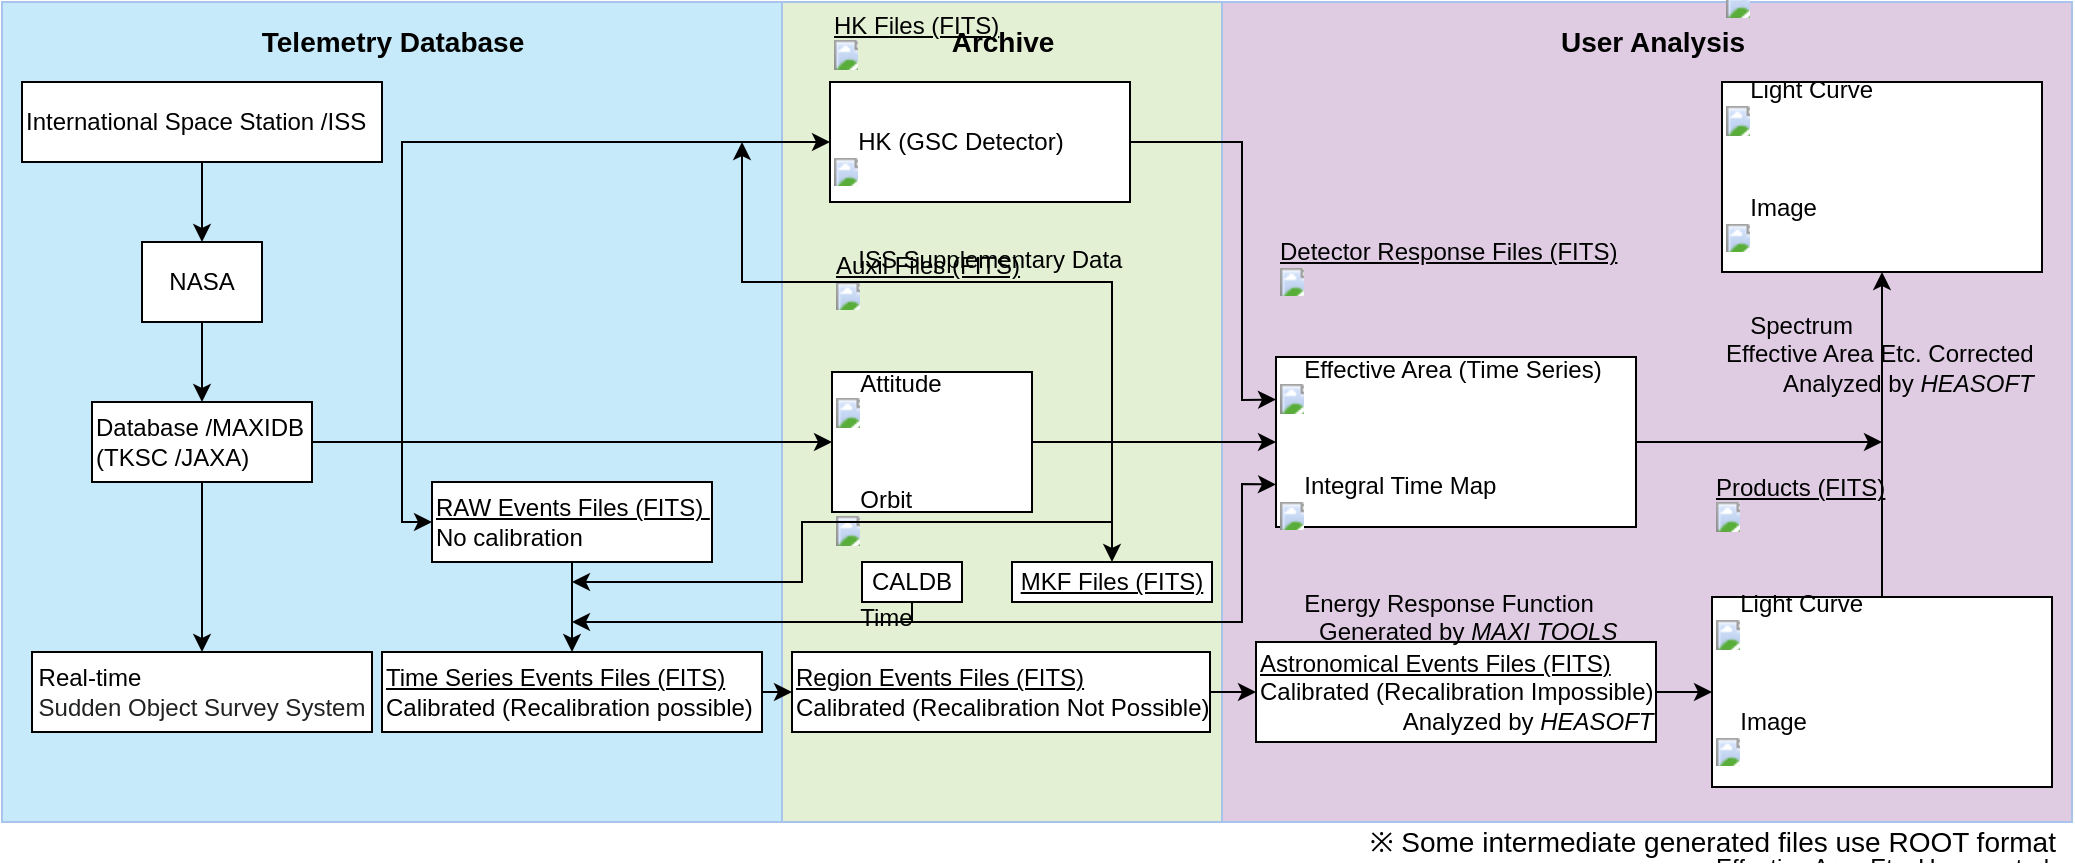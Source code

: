 <mxfile version="13.9.9" type="device"><diagram id="4OwPNaQitPpO1hB7G2kn" name="第 1 页"><mxGraphModel dx="1086" dy="806" grid="1" gridSize="10" guides="1" tooltips="1" connect="1" arrows="1" fold="1" page="1" pageScale="1" pageWidth="827" pageHeight="1169" background="none" math="0" shadow="0"><root><mxCell id="0"/><mxCell id="1" parent="0"/><mxCell id="oGuV45Gs1MMtiBeMhlBf-53" value="" style="rounded=0;whiteSpace=wrap;html=1;strokeColor=#A9C4EB;fillColor=#dfcce3;" parent="1" vertex="1"><mxGeometry x="610" y="40" width="425" height="410" as="geometry"/></mxCell><mxCell id="oGuV45Gs1MMtiBeMhlBf-52" value="" style="rounded=0;whiteSpace=wrap;html=1;fillColor=#e4f0d4;strokeColor=#A9C4EB;" parent="1" vertex="1"><mxGeometry x="390" y="40" width="220" height="410" as="geometry"/></mxCell><mxCell id="oGuV45Gs1MMtiBeMhlBf-49" value="" style="rounded=0;whiteSpace=wrap;html=1;fillColor=#c6eafa;strokeColor=#A9C4EB;" parent="1" vertex="1"><mxGeometry y="40" width="390" height="410" as="geometry"/></mxCell><mxCell id="oGuV45Gs1MMtiBeMhlBf-21" style="edgeStyle=orthogonalEdgeStyle;rounded=0;orthogonalLoop=1;jettySize=auto;html=1;entryX=0.5;entryY=0;entryDx=0;entryDy=0;" parent="1" source="oGuV45Gs1MMtiBeMhlBf-4" target="oGuV45Gs1MMtiBeMhlBf-5" edge="1"><mxGeometry relative="1" as="geometry"/></mxCell><mxCell id="oGuV45Gs1MMtiBeMhlBf-4" value="International Space Station /ISS" style="rounded=0;whiteSpace=wrap;html=1;align=left;" parent="1" vertex="1"><mxGeometry x="10" y="80" width="180" height="40" as="geometry"/></mxCell><mxCell id="oGuV45Gs1MMtiBeMhlBf-24" value="" style="edgeStyle=orthogonalEdgeStyle;rounded=0;orthogonalLoop=1;jettySize=auto;html=1;" parent="1" source="oGuV45Gs1MMtiBeMhlBf-5" target="oGuV45Gs1MMtiBeMhlBf-6" edge="1"><mxGeometry relative="1" as="geometry"/></mxCell><mxCell id="oGuV45Gs1MMtiBeMhlBf-5" value="NASA" style="rounded=0;whiteSpace=wrap;html=1;align=center;" parent="1" vertex="1"><mxGeometry x="70" y="160" width="60" height="40" as="geometry"/></mxCell><mxCell id="oGuV45Gs1MMtiBeMhlBf-23" style="edgeStyle=orthogonalEdgeStyle;rounded=0;orthogonalLoop=1;jettySize=auto;html=1;entryX=0.5;entryY=0;entryDx=0;entryDy=0;" parent="1" source="oGuV45Gs1MMtiBeMhlBf-6" target="oGuV45Gs1MMtiBeMhlBf-7" edge="1"><mxGeometry relative="1" as="geometry"/></mxCell><mxCell id="oGuV45Gs1MMtiBeMhlBf-25" style="rounded=0;orthogonalLoop=1;jettySize=auto;html=1;entryX=0;entryY=0.5;entryDx=0;entryDy=0;" parent="1" source="oGuV45Gs1MMtiBeMhlBf-6" target="oGuV45Gs1MMtiBeMhlBf-12" edge="1"><mxGeometry relative="1" as="geometry"/></mxCell><mxCell id="oGuV45Gs1MMtiBeMhlBf-6" value="Database /MAXIDB&lt;br&gt;(TKSC /JAXA)" style="rounded=0;whiteSpace=wrap;html=1;align=left;" parent="1" vertex="1"><mxGeometry x="45" y="240" width="110" height="40" as="geometry"/></mxCell><mxCell id="oGuV45Gs1MMtiBeMhlBf-7" value="&lt;div style=&quot;text-align: left&quot;&gt;&lt;span&gt;Real-time&amp;nbsp;&lt;/span&gt;&lt;/div&gt;&lt;font style=&quot;font-size: 12px&quot;&gt;&lt;div style=&quot;text-align: left&quot;&gt;&lt;span style=&quot;background-color: rgb(255 , 255 , 255) ; color: rgb(32 , 33 , 34)&quot;&gt;Sudden Object Survey System&lt;/span&gt;&lt;/div&gt;&lt;/font&gt;" style="rounded=0;whiteSpace=wrap;html=1;" parent="1" vertex="1"><mxGeometry x="15" y="365" width="170" height="40" as="geometry"/></mxCell><mxCell id="oGuV45Gs1MMtiBeMhlBf-51" style="edgeStyle=none;rounded=0;orthogonalLoop=1;jettySize=auto;html=1;entryX=0.5;entryY=0;entryDx=0;entryDy=0;exitX=0.5;exitY=1;exitDx=0;exitDy=0;" parent="1" source="oGuV45Gs1MMtiBeMhlBf-9" target="oGuV45Gs1MMtiBeMhlBf-10" edge="1"><mxGeometry relative="1" as="geometry"/></mxCell><mxCell id="oGuV45Gs1MMtiBeMhlBf-9" value="&lt;u&gt;RAW Events Files (FITS)&amp;nbsp;&lt;/u&gt;&lt;br&gt;No calibration" style="rounded=0;whiteSpace=wrap;html=1;align=left;" parent="1" vertex="1"><mxGeometry x="215" y="280" width="140" height="40" as="geometry"/></mxCell><mxCell id="oGuV45Gs1MMtiBeMhlBf-39" value="" style="edgeStyle=none;rounded=0;orthogonalLoop=1;jettySize=auto;html=1;" parent="1" source="oGuV45Gs1MMtiBeMhlBf-10" target="oGuV45Gs1MMtiBeMhlBf-15" edge="1"><mxGeometry relative="1" as="geometry"/></mxCell><mxCell id="oGuV45Gs1MMtiBeMhlBf-10" value="&lt;u&gt;Time Series Events Files (FITS)&lt;/u&gt;&lt;br&gt;Calibrated (Recalibration possible)" style="rounded=0;whiteSpace=wrap;html=1;align=left;" parent="1" vertex="1"><mxGeometry x="190" y="365" width="190" height="40" as="geometry"/></mxCell><mxCell id="oGuV45Gs1MMtiBeMhlBf-44" style="edgeStyle=none;rounded=0;orthogonalLoop=1;jettySize=auto;html=1;entryX=0;entryY=0.25;entryDx=0;entryDy=0;exitX=1;exitY=0.5;exitDx=0;exitDy=0;" parent="1" source="oGuV45Gs1MMtiBeMhlBf-11" target="oGuV45Gs1MMtiBeMhlBf-18" edge="1"><mxGeometry relative="1" as="geometry"><Array as="points"><mxPoint x="620" y="110"/><mxPoint x="620" y="239"/></Array></mxGeometry></mxCell><mxCell id="oGuV45Gs1MMtiBeMhlBf-11" value="&lt;u&gt;HK Files (FITS)&lt;/u&gt;&lt;br&gt;&lt;img src=&quot;https://en.wikipedia.org/api/rest_v1/media/math/render/svg/455831d58fa08f311b934d324adcff89a868b4e4&quot; class=&quot;mwe-math-fallback-image-inline&quot; alt=&quot;{\displaystyle \square }&quot; style=&quot;border: 0px ; vertical-align: -0.338ex ; display: inline-block ; font-family: sans-serif ; font-size: 12.7px ; background-color: rgb(255 , 255 , 255) ; width: 1.808ex ; height: 2.176ex&quot;&gt;HK (GSC Detector)&lt;br&gt;&lt;img src=&quot;https://en.wikipedia.org/api/rest_v1/media/math/render/svg/455831d58fa08f311b934d324adcff89a868b4e4&quot; class=&quot;mwe-math-fallback-image-inline&quot; alt=&quot;{\displaystyle \square }&quot; style=&quot;border: 0px ; vertical-align: -0.338ex ; display: inline-block ; font-family: sans-serif ; font-size: 12.7px ; background-color: rgb(255 , 255 , 255) ; width: 1.808ex ; height: 2.176ex&quot;&gt;ISS&amp;nbsp;Supplementary Data" style="rounded=0;whiteSpace=wrap;html=1;align=left;" parent="1" vertex="1"><mxGeometry x="414" y="80" width="150" height="60" as="geometry"/></mxCell><mxCell id="oGuV45Gs1MMtiBeMhlBf-32" style="edgeStyle=none;rounded=0;orthogonalLoop=1;jettySize=auto;html=1;entryX=0;entryY=0.5;entryDx=0;entryDy=0;" parent="1" source="oGuV45Gs1MMtiBeMhlBf-12" target="oGuV45Gs1MMtiBeMhlBf-18" edge="1"><mxGeometry relative="1" as="geometry"/></mxCell><mxCell id="oGuV45Gs1MMtiBeMhlBf-12" value="&lt;u&gt;Auxil Files (FITS)&lt;/u&gt;&lt;br&gt;&lt;img src=&quot;https://en.wikipedia.org/api/rest_v1/media/math/render/svg/455831d58fa08f311b934d324adcff89a868b4e4&quot; class=&quot;mwe-math-fallback-image-inline&quot; alt=&quot;{\displaystyle \square }&quot; style=&quot;border: 0px ; vertical-align: -0.338ex ; display: inline-block ; font-family: sans-serif ; font-size: 12.7px ; background-color: rgb(255 , 255 , 255) ; width: 1.808ex ; height: 2.176ex&quot;&gt;Attitude&lt;br&gt;&lt;img src=&quot;https://en.wikipedia.org/api/rest_v1/media/math/render/svg/455831d58fa08f311b934d324adcff89a868b4e4&quot; class=&quot;mwe-math-fallback-image-inline&quot; alt=&quot;{\displaystyle \square }&quot; style=&quot;border: 0px ; vertical-align: -0.338ex ; display: inline-block ; font-family: sans-serif ; font-size: 12.7px ; background-color: rgb(255 , 255 , 255) ; width: 1.808ex ; height: 2.176ex&quot;&gt;Orbit&lt;br&gt;&lt;img src=&quot;https://en.wikipedia.org/api/rest_v1/media/math/render/svg/455831d58fa08f311b934d324adcff89a868b4e4&quot; class=&quot;mwe-math-fallback-image-inline&quot; alt=&quot;{\displaystyle \square }&quot; style=&quot;border: 0px ; vertical-align: -0.338ex ; display: inline-block ; font-family: sans-serif ; font-size: 12.7px ; background-color: rgb(255 , 255 , 255) ; width: 1.808ex ; height: 2.176ex&quot;&gt;Time" style="rounded=0;whiteSpace=wrap;html=1;align=left;" parent="1" vertex="1"><mxGeometry x="415" y="225" width="100" height="70" as="geometry"/></mxCell><mxCell id="oGuV45Gs1MMtiBeMhlBf-13" value="CALDB" style="rounded=0;whiteSpace=wrap;html=1;" parent="1" vertex="1"><mxGeometry x="430" y="320" width="50" height="20" as="geometry"/></mxCell><mxCell id="oGuV45Gs1MMtiBeMhlBf-14" value="&lt;u&gt;MKF Files (FITS)&lt;/u&gt;" style="rounded=0;whiteSpace=wrap;html=1;" parent="1" vertex="1"><mxGeometry x="505" y="320" width="100" height="20" as="geometry"/></mxCell><mxCell id="oGuV45Gs1MMtiBeMhlBf-40" value="" style="edgeStyle=none;rounded=0;orthogonalLoop=1;jettySize=auto;html=1;" parent="1" source="oGuV45Gs1MMtiBeMhlBf-15" target="oGuV45Gs1MMtiBeMhlBf-16" edge="1"><mxGeometry relative="1" as="geometry"/></mxCell><mxCell id="oGuV45Gs1MMtiBeMhlBf-15" value="&lt;u&gt;Region Events Files (FITS)&lt;/u&gt;&lt;br&gt;Calibrated (Recalibration Not Possible)" style="rounded=0;whiteSpace=wrap;html=1;align=left;" parent="1" vertex="1"><mxGeometry x="395" y="365" width="209" height="40" as="geometry"/></mxCell><mxCell id="oGuV45Gs1MMtiBeMhlBf-41" value="" style="edgeStyle=none;rounded=0;orthogonalLoop=1;jettySize=auto;html=1;" parent="1" source="oGuV45Gs1MMtiBeMhlBf-16" target="oGuV45Gs1MMtiBeMhlBf-19" edge="1"><mxGeometry relative="1" as="geometry"/></mxCell><mxCell id="oGuV45Gs1MMtiBeMhlBf-16" value="&lt;u&gt;Astronomical Events Files (FITS)&lt;/u&gt;&lt;br&gt;Calibrated (Recalibration Impossible)&lt;br&gt;&lt;div style=&quot;text-align: right&quot;&gt;&lt;span&gt;Analyzed by &lt;i&gt;HEASOFT&lt;/i&gt;&lt;/span&gt;&lt;/div&gt;" style="rounded=0;whiteSpace=wrap;html=1;align=left;" parent="1" vertex="1"><mxGeometry x="627" y="360" width="200" height="50" as="geometry"/></mxCell><mxCell id="oGuV45Gs1MMtiBeMhlBf-48" style="edgeStyle=none;rounded=0;orthogonalLoop=1;jettySize=auto;html=1;" parent="1" source="oGuV45Gs1MMtiBeMhlBf-18" edge="1"><mxGeometry relative="1" as="geometry"><mxPoint x="940" y="260" as="targetPoint"/></mxGeometry></mxCell><mxCell id="oGuV45Gs1MMtiBeMhlBf-18" value="&lt;div&gt;&lt;span&gt;&lt;u&gt;Detector Response Files (FITS)&lt;/u&gt;&lt;/span&gt;&lt;/div&gt;&lt;img src=&quot;https://en.wikipedia.org/api/rest_v1/media/math/render/svg/455831d58fa08f311b934d324adcff89a868b4e4&quot; class=&quot;mwe-math-fallback-image-inline&quot; alt=&quot;{\displaystyle \square }&quot; style=&quot;border: 0px ; vertical-align: -0.338ex ; display: inline-block ; font-family: sans-serif ; font-size: 12.7px ; background-color: rgb(255 , 255 , 255) ; width: 1.808ex ; height: 2.176ex&quot;&gt;&lt;span&gt;Effective Area (Time Series)&lt;/span&gt;&lt;br&gt;&lt;img src=&quot;https://en.wikipedia.org/api/rest_v1/media/math/render/svg/455831d58fa08f311b934d324adcff89a868b4e4&quot; class=&quot;mwe-math-fallback-image-inline&quot; alt=&quot;{\displaystyle \square }&quot; style=&quot;border: 0px ; vertical-align: -0.338ex ; display: inline-block ; font-family: sans-serif ; font-size: 12.7px ; background-color: rgb(255 , 255 , 255) ; width: 1.808ex ; height: 2.176ex&quot;&gt;&lt;span&gt;Integral Time Map&lt;/span&gt;&lt;br&gt;&lt;img src=&quot;https://en.wikipedia.org/api/rest_v1/media/math/render/svg/455831d58fa08f311b934d324adcff89a868b4e4&quot; class=&quot;mwe-math-fallback-image-inline&quot; alt=&quot;{\displaystyle \square }&quot; style=&quot;border: 0px ; vertical-align: -0.338ex ; display: inline-block ; font-family: sans-serif ; font-size: 12.7px ; background-color: rgb(255 , 255 , 255) ; width: 1.808ex ; height: 2.176ex&quot;&gt;&lt;span&gt;Energy Response Function&lt;br&gt;&lt;div style=&quot;text-align: right&quot;&gt;&lt;span&gt;Generated by &lt;i&gt;MAXI TOOLS&lt;/i&gt;&lt;/span&gt;&lt;/div&gt;&lt;/span&gt;" style="rounded=0;whiteSpace=wrap;html=1;align=left;" parent="1" vertex="1"><mxGeometry x="637" y="217.5" width="180" height="85" as="geometry"/></mxCell><mxCell id="oGuV45Gs1MMtiBeMhlBf-46" style="edgeStyle=none;rounded=0;orthogonalLoop=1;jettySize=auto;html=1;entryX=0.5;entryY=1;entryDx=0;entryDy=0;" parent="1" source="oGuV45Gs1MMtiBeMhlBf-19" target="oGuV45Gs1MMtiBeMhlBf-20" edge="1"><mxGeometry relative="1" as="geometry"><mxPoint x="1005" y="180" as="targetPoint"/></mxGeometry></mxCell><mxCell id="oGuV45Gs1MMtiBeMhlBf-19" value="&lt;u&gt;Products (FITS)&lt;/u&gt;&lt;br&gt;&lt;img src=&quot;https://en.wikipedia.org/api/rest_v1/media/math/render/svg/455831d58fa08f311b934d324adcff89a868b4e4&quot; class=&quot;mwe-math-fallback-image-inline&quot; alt=&quot;{\displaystyle \square }&quot; style=&quot;border: 0px ; vertical-align: -0.338ex ; display: inline-block ; font-family: sans-serif ; font-size: 12.7px ; background-color: rgb(255 , 255 , 255) ; width: 1.808ex ; height: 2.176ex&quot;&gt;Light Curve&lt;br&gt;&lt;img src=&quot;https://en.wikipedia.org/api/rest_v1/media/math/render/svg/455831d58fa08f311b934d324adcff89a868b4e4&quot; class=&quot;mwe-math-fallback-image-inline&quot; alt=&quot;{\displaystyle \square }&quot; style=&quot;border: 0px ; vertical-align: -0.338ex ; display: inline-block ; font-family: sans-serif ; font-size: 12.7px ; background-color: rgb(255 , 255 , 255) ; width: 1.808ex ; height: 2.176ex&quot;&gt;Image&lt;br&gt;&lt;img src=&quot;https://en.wikipedia.org/api/rest_v1/media/math/render/svg/455831d58fa08f311b934d324adcff89a868b4e4&quot; class=&quot;mwe-math-fallback-image-inline&quot; alt=&quot;{\displaystyle \square }&quot; style=&quot;border: 0px ; vertical-align: -0.338ex ; display: inline-block ; font-family: sans-serif ; font-size: 12.7px ; background-color: rgb(255 , 255 , 255) ; width: 1.808ex ; height: 2.176ex&quot;&gt;Spectrum&lt;br&gt;Effective Area Etc. Uncorrected&lt;br&gt;&lt;div style=&quot;text-align: right&quot;&gt;&lt;span&gt;Analyzed by&amp;nbsp;&lt;/span&gt;&lt;i&gt;HEASOFT&lt;/i&gt;&lt;/div&gt;" style="rounded=0;whiteSpace=wrap;html=1;align=left;" parent="1" vertex="1"><mxGeometry x="855" y="337.5" width="170" height="95" as="geometry"/></mxCell><mxCell id="oGuV45Gs1MMtiBeMhlBf-20" value="&lt;u&gt;Final Products (FITS)&lt;/u&gt;&lt;br&gt;&lt;img src=&quot;https://en.wikipedia.org/api/rest_v1/media/math/render/svg/455831d58fa08f311b934d324adcff89a868b4e4&quot; class=&quot;mwe-math-fallback-image-inline&quot; alt=&quot;{\displaystyle \square }&quot; style=&quot;border: 0px ; vertical-align: -0.338ex ; display: inline-block ; font-family: sans-serif ; font-size: 12.7px ; background-color: rgb(255 , 255 , 255) ; width: 1.808ex ; height: 2.176ex&quot;&gt;Light Curve&lt;br&gt;&lt;img src=&quot;https://en.wikipedia.org/api/rest_v1/media/math/render/svg/455831d58fa08f311b934d324adcff89a868b4e4&quot; class=&quot;mwe-math-fallback-image-inline&quot; alt=&quot;{\displaystyle \square }&quot; style=&quot;border: 0px ; vertical-align: -0.338ex ; display: inline-block ; font-family: sans-serif ; font-size: 12.7px ; background-color: rgb(255 , 255 , 255) ; width: 1.808ex ; height: 2.176ex&quot;&gt;Image&lt;br&gt;&lt;img src=&quot;https://en.wikipedia.org/api/rest_v1/media/math/render/svg/455831d58fa08f311b934d324adcff89a868b4e4&quot; class=&quot;mwe-math-fallback-image-inline&quot; alt=&quot;{\displaystyle \square }&quot; style=&quot;border: 0px ; vertical-align: -0.338ex ; display: inline-block ; font-family: sans-serif ; font-size: 12.7px ; background-color: rgb(255 , 255 , 255) ; width: 1.808ex ; height: 2.176ex&quot;&gt;Spectrum&lt;br&gt;Effective Area Etc. Corrected&lt;br&gt;&lt;div style=&quot;text-align: right&quot;&gt;&lt;span&gt;Analyzed by&amp;nbsp;&lt;/span&gt;&lt;i&gt;HEASOFT&lt;/i&gt;&lt;/div&gt;" style="rounded=0;whiteSpace=wrap;html=1;align=left;" parent="1" vertex="1"><mxGeometry x="860" y="80" width="160" height="95" as="geometry"/></mxCell><mxCell id="oGuV45Gs1MMtiBeMhlBf-30" value="" style="endArrow=classic;html=1;entryX=0;entryY=0.5;entryDx=0;entryDy=0;rounded=0;" parent="1" target="oGuV45Gs1MMtiBeMhlBf-11" edge="1"><mxGeometry width="50" height="50" relative="1" as="geometry"><mxPoint x="200" y="260" as="sourcePoint"/><mxPoint x="220" y="210" as="targetPoint"/><Array as="points"><mxPoint x="200" y="110"/></Array></mxGeometry></mxCell><mxCell id="oGuV45Gs1MMtiBeMhlBf-31" value="" style="endArrow=classic;html=1;rounded=0;entryX=0;entryY=0.5;entryDx=0;entryDy=0;" parent="1" target="oGuV45Gs1MMtiBeMhlBf-9" edge="1"><mxGeometry width="50" height="50" relative="1" as="geometry"><mxPoint x="200" y="260" as="sourcePoint"/><mxPoint x="220" y="300" as="targetPoint"/><Array as="points"><mxPoint x="200" y="300"/></Array></mxGeometry></mxCell><mxCell id="oGuV45Gs1MMtiBeMhlBf-33" value="" style="endArrow=classic;html=1;rounded=0;" parent="1" edge="1"><mxGeometry width="50" height="50" relative="1" as="geometry"><mxPoint x="555" y="260" as="sourcePoint"/><mxPoint x="370" y="110" as="targetPoint"/><Array as="points"><mxPoint x="555" y="180"/><mxPoint x="370" y="180"/></Array></mxGeometry></mxCell><mxCell id="oGuV45Gs1MMtiBeMhlBf-37" value="" style="endArrow=classic;html=1;" parent="1" target="oGuV45Gs1MMtiBeMhlBf-14" edge="1"><mxGeometry width="50" height="50" relative="1" as="geometry"><mxPoint x="555" y="260" as="sourcePoint"/><mxPoint x="640" y="210" as="targetPoint"/></mxGeometry></mxCell><mxCell id="oGuV45Gs1MMtiBeMhlBf-38" value="" style="endArrow=classic;html=1;rounded=0;" parent="1" edge="1"><mxGeometry width="50" height="50" relative="1" as="geometry"><mxPoint x="555" y="300" as="sourcePoint"/><mxPoint x="285" y="330" as="targetPoint"/><Array as="points"><mxPoint x="400" y="300"/><mxPoint x="400" y="330"/></Array></mxGeometry></mxCell><mxCell id="oGuV45Gs1MMtiBeMhlBf-42" value="" style="endArrow=classic;html=1;rounded=0;exitX=0.5;exitY=1;exitDx=0;exitDy=0;" parent="1" source="oGuV45Gs1MMtiBeMhlBf-13" edge="1"><mxGeometry width="50" height="50" relative="1" as="geometry"><mxPoint x="465" y="340" as="sourcePoint"/><mxPoint x="285" y="350" as="targetPoint"/><Array as="points"><mxPoint x="455" y="350"/></Array></mxGeometry></mxCell><mxCell id="oGuV45Gs1MMtiBeMhlBf-43" value="" style="endArrow=classic;html=1;entryX=0;entryY=0.75;entryDx=0;entryDy=0;rounded=0;" parent="1" target="oGuV45Gs1MMtiBeMhlBf-18" edge="1"><mxGeometry width="50" height="50" relative="1" as="geometry"><mxPoint x="450" y="350" as="sourcePoint"/><mxPoint x="570" y="310" as="targetPoint"/><Array as="points"><mxPoint x="620" y="350"/><mxPoint x="620" y="281"/></Array></mxGeometry></mxCell><mxCell id="oGuV45Gs1MMtiBeMhlBf-56" value="&lt;b&gt;&lt;font style=&quot;font-size: 14px&quot;&gt;Telemetry Database&lt;/font&gt;&lt;/b&gt;" style="text;html=1;align=center;verticalAlign=middle;resizable=0;points=[];autosize=1;" parent="1" vertex="1"><mxGeometry x="120" y="50" width="150" height="20" as="geometry"/></mxCell><mxCell id="oGuV45Gs1MMtiBeMhlBf-57" value="&lt;b&gt;&lt;font style=&quot;font-size: 14px&quot;&gt;Archive&lt;/font&gt;&lt;/b&gt;" style="text;html=1;align=center;verticalAlign=middle;resizable=0;points=[];autosize=1;" parent="1" vertex="1"><mxGeometry x="465" y="50" width="70" height="20" as="geometry"/></mxCell><mxCell id="oGuV45Gs1MMtiBeMhlBf-58" value="&lt;b&gt;&lt;font style=&quot;font-size: 14px&quot;&gt;User Analysis&lt;/font&gt;&lt;/b&gt;" style="text;html=1;align=center;verticalAlign=middle;resizable=0;points=[];autosize=1;" parent="1" vertex="1"><mxGeometry x="770" y="50" width="110" height="20" as="geometry"/></mxCell><mxCell id="Z5m0Byy2hK7AMuZmv90N-1" value="&lt;span class=&quot;nobold phr expanded&quot; style=&quot;cursor: pointer ; text-align: left ; background-color: rgb(255 , 255 , 255)&quot;&gt;&lt;font style=&quot;font-size: 14px&quot;&gt;※&amp;nbsp;Some intermediate generated files use ROOT format&lt;/font&gt;&lt;/span&gt;" style="text;html=1;align=center;verticalAlign=middle;resizable=0;points=[];autosize=1;" parent="1" vertex="1"><mxGeometry x="675" y="450" width="360" height="20" as="geometry"/></mxCell></root></mxGraphModel></diagram></mxfile>